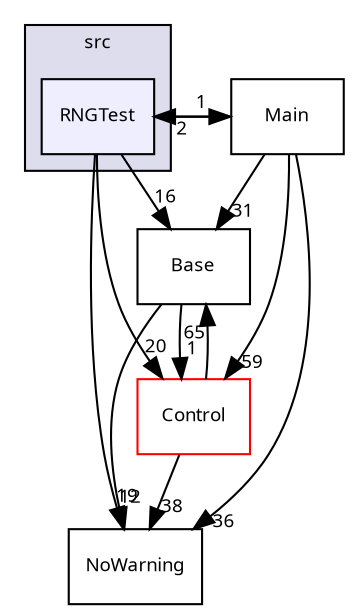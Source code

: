 digraph "/tmp/q/quinoa/src/RNGTest" {
  bgcolor=transparent;
  compound=true
  node [ fontsize="9", fontname="sans-serif"];
  edge [ labelfontsize="9", labelfontname="sans-serif"];
  subgraph clusterdir_68267d1309a1af8e8297ef4c3efbcdba {
    graph [ bgcolor="#ddddee", pencolor="black", label="src" fontname="sans-serif", fontsize="9", URL="dir_68267d1309a1af8e8297ef4c3efbcdba.html"]
  dir_4dd3a908ded29f0bf32071ac445759e7 [shape=box, label="RNGTest", style="filled", fillcolor="#eeeeff", pencolor="black", URL="dir_4dd3a908ded29f0bf32071ac445759e7.html"];
  }
  dir_4bb77202a85366e5a69049a6555c5ad7 [shape=box label="Main" URL="dir_4bb77202a85366e5a69049a6555c5ad7.html"];
  dir_7e34f0efff2ff25c5f7cf9ee4af7a0ce [shape=box label="NoWarning" URL="dir_7e34f0efff2ff25c5f7cf9ee4af7a0ce.html"];
  dir_4814b1a558d470c33d85e65dbde02eaa [shape=box label="Base" URL="dir_4814b1a558d470c33d85e65dbde02eaa.html"];
  dir_3ff0826a6d651abbf0f532354e1ac7dc [shape=box label="Control" color="red" URL="dir_3ff0826a6d651abbf0f532354e1ac7dc.html"];
  dir_4bb77202a85366e5a69049a6555c5ad7->dir_4dd3a908ded29f0bf32071ac445759e7 [headlabel="2", labeldistance=1.5 headhref="dir_000032_000025.html"];
  dir_4bb77202a85366e5a69049a6555c5ad7->dir_7e34f0efff2ff25c5f7cf9ee4af7a0ce [headlabel="36", labeldistance=1.5 headhref="dir_000032_000034.html"];
  dir_4bb77202a85366e5a69049a6555c5ad7->dir_4814b1a558d470c33d85e65dbde02eaa [headlabel="31", labeldistance=1.5 headhref="dir_000032_000002.html"];
  dir_4bb77202a85366e5a69049a6555c5ad7->dir_3ff0826a6d651abbf0f532354e1ac7dc [headlabel="59", labeldistance=1.5 headhref="dir_000032_000003.html"];
  dir_4dd3a908ded29f0bf32071ac445759e7->dir_4bb77202a85366e5a69049a6555c5ad7 [headlabel="1", labeldistance=1.5 headhref="dir_000025_000032.html"];
  dir_4dd3a908ded29f0bf32071ac445759e7->dir_7e34f0efff2ff25c5f7cf9ee4af7a0ce [headlabel="19", labeldistance=1.5 headhref="dir_000025_000034.html"];
  dir_4dd3a908ded29f0bf32071ac445759e7->dir_4814b1a558d470c33d85e65dbde02eaa [headlabel="16", labeldistance=1.5 headhref="dir_000025_000002.html"];
  dir_4dd3a908ded29f0bf32071ac445759e7->dir_3ff0826a6d651abbf0f532354e1ac7dc [headlabel="20", labeldistance=1.5 headhref="dir_000025_000003.html"];
  dir_4814b1a558d470c33d85e65dbde02eaa->dir_7e34f0efff2ff25c5f7cf9ee4af7a0ce [headlabel="12", labeldistance=1.5 headhref="dir_000002_000034.html"];
  dir_4814b1a558d470c33d85e65dbde02eaa->dir_3ff0826a6d651abbf0f532354e1ac7dc [headlabel="1", labeldistance=1.5 headhref="dir_000002_000003.html"];
  dir_3ff0826a6d651abbf0f532354e1ac7dc->dir_7e34f0efff2ff25c5f7cf9ee4af7a0ce [headlabel="38", labeldistance=1.5 headhref="dir_000003_000034.html"];
  dir_3ff0826a6d651abbf0f532354e1ac7dc->dir_4814b1a558d470c33d85e65dbde02eaa [headlabel="65", labeldistance=1.5 headhref="dir_000003_000002.html"];
}
